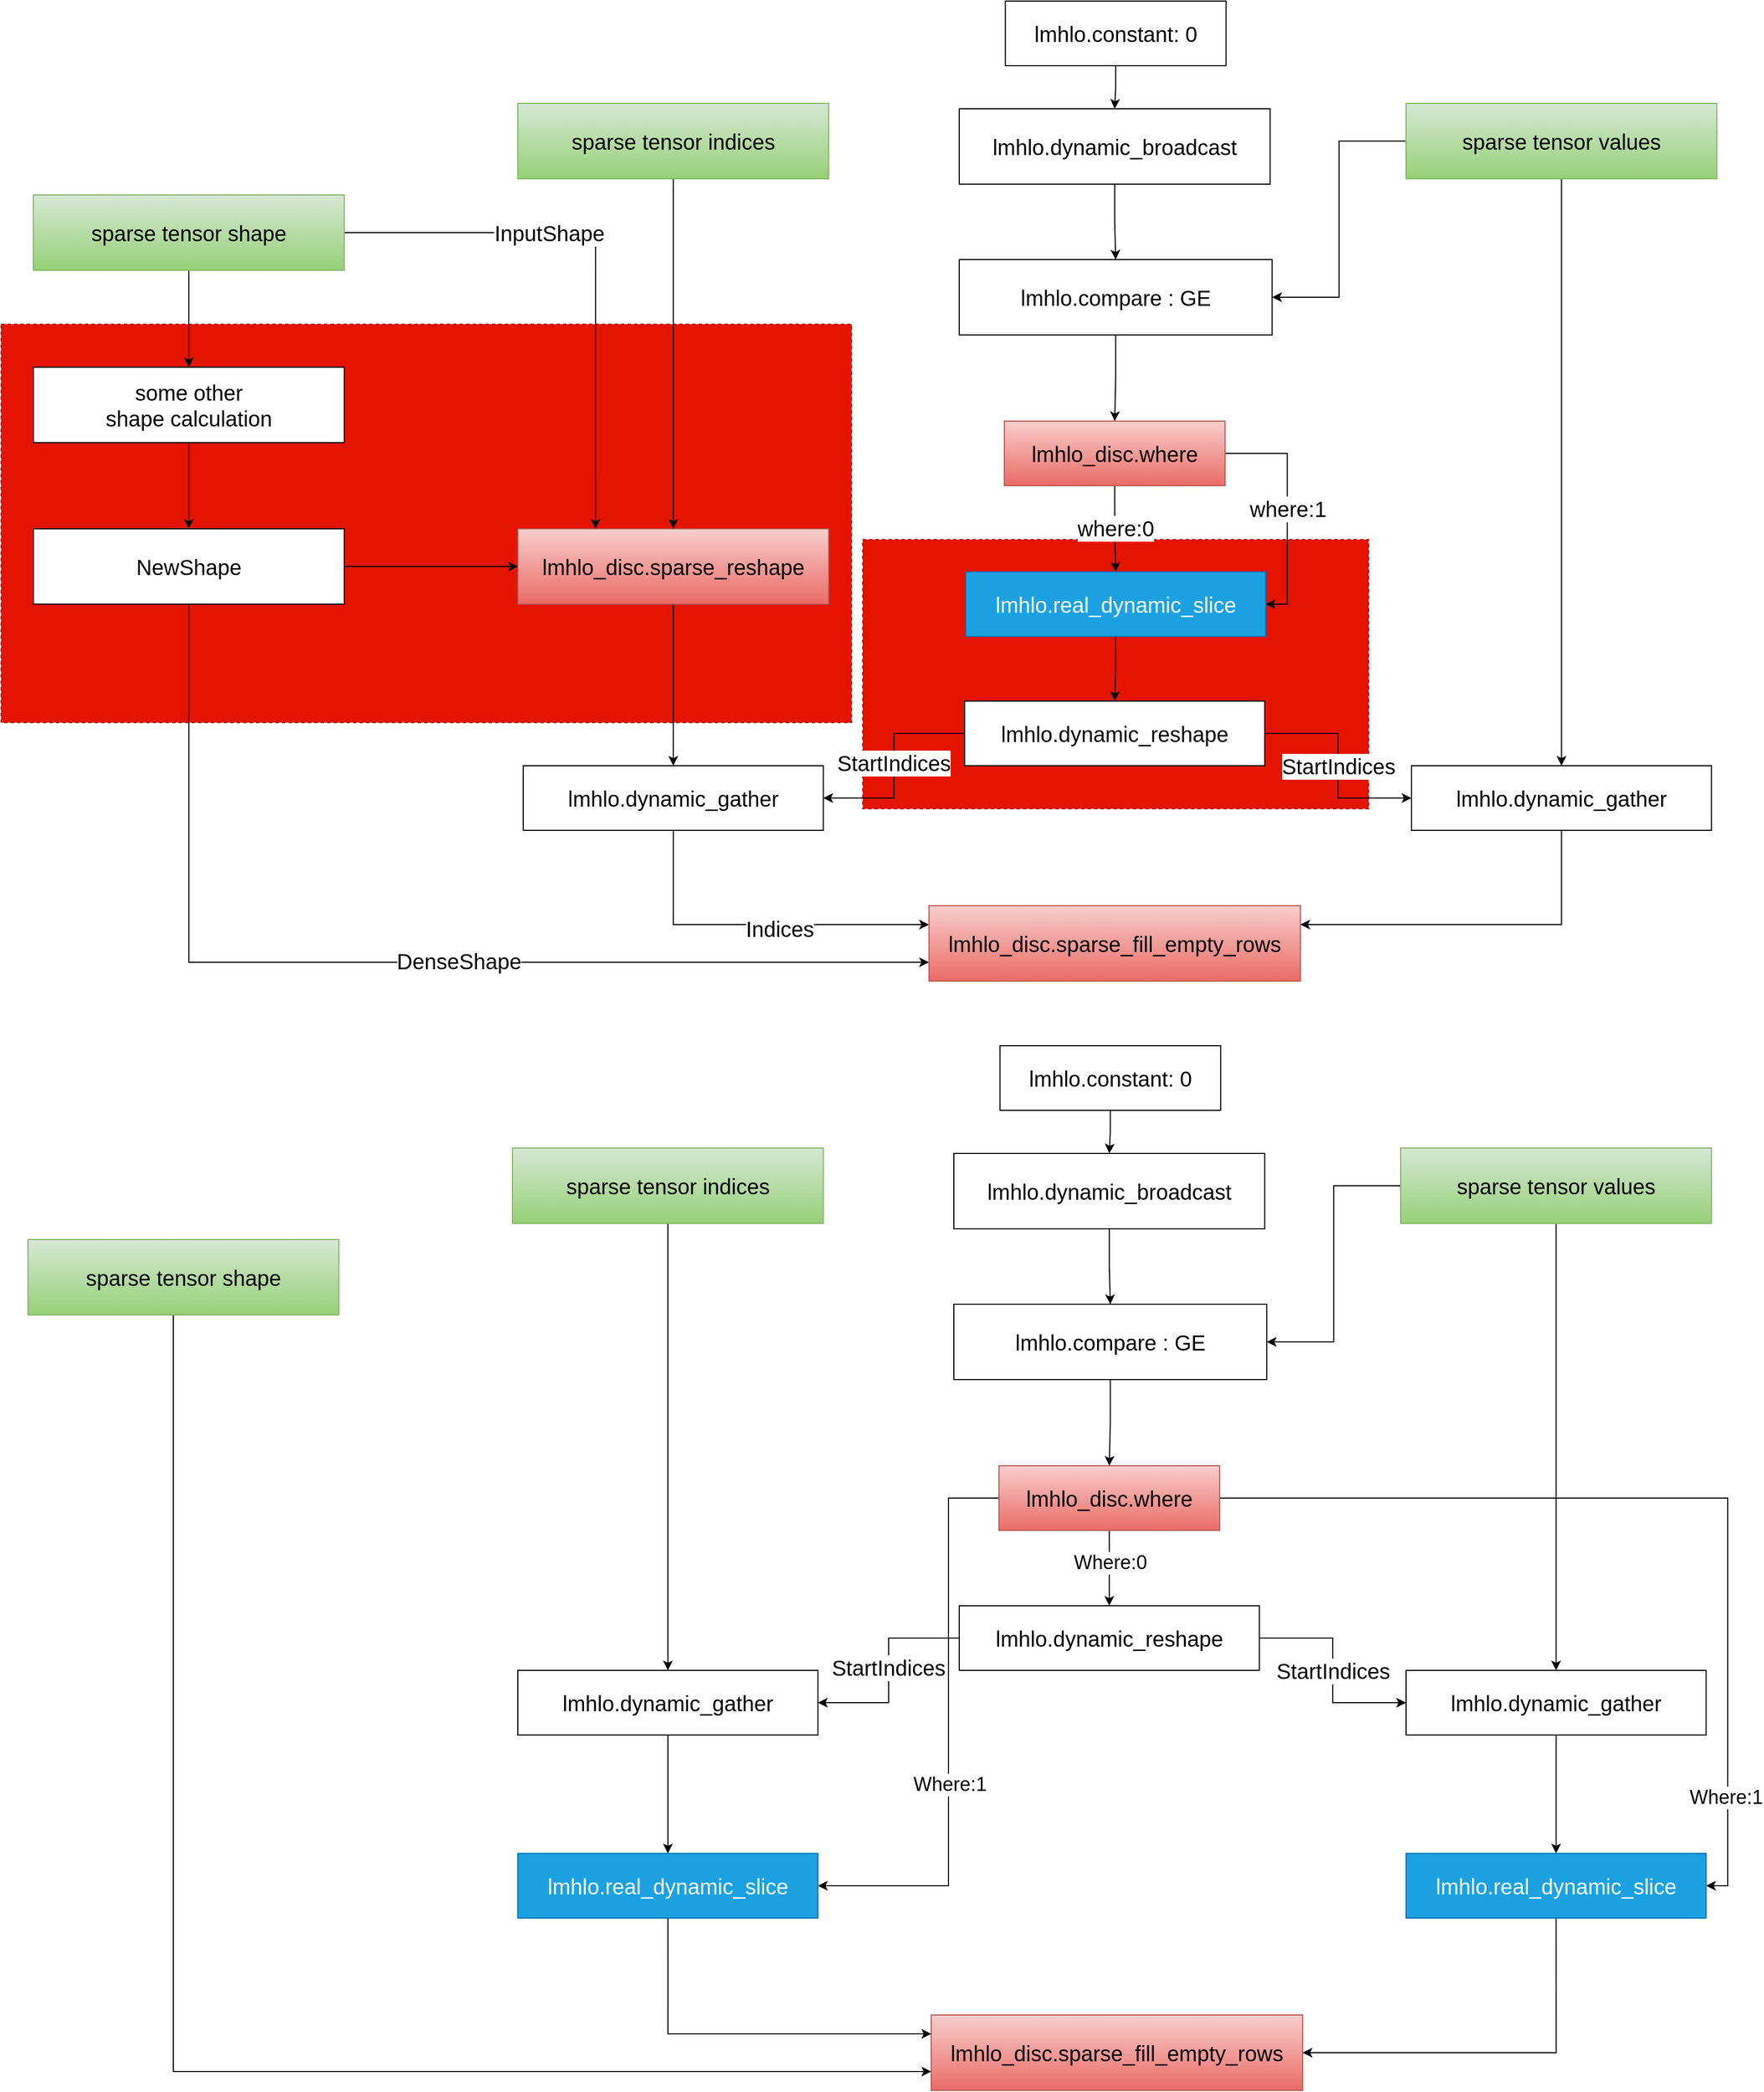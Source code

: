 <mxfile version="20.8.1" type="github">
  <diagram id="d8bZDvyaRTqL3WgqzmWe" name="第 1 页">
    <mxGraphModel dx="3781" dy="1099" grid="1" gridSize="10" guides="1" tooltips="1" connect="1" arrows="1" fold="1" page="1" pageScale="1" pageWidth="827" pageHeight="1169" math="0" shadow="0">
      <root>
        <mxCell id="0" />
        <mxCell id="1" parent="0" />
        <mxCell id="3ZjSXWtfqEHAiK6z2kli-3" value="" style="rounded=0;whiteSpace=wrap;html=1;dashed=1;fillColor=#e51400;fontColor=#ffffff;strokeColor=#B20000;" vertex="1" parent="1">
          <mxGeometry x="650.32" y="570" width="470" height="250" as="geometry" />
        </mxCell>
        <mxCell id="3ZjSXWtfqEHAiK6z2kli-2" value="" style="rounded=0;whiteSpace=wrap;html=1;dashed=1;fillColor=#e51400;fontColor=#ffffff;strokeColor=#B20000;" vertex="1" parent="1">
          <mxGeometry x="-150" y="370" width="790" height="370" as="geometry" />
        </mxCell>
        <mxCell id="cq9_FSoDsHFWqfSbP8nX-9" style="edgeStyle=orthogonalEdgeStyle;rounded=0;orthogonalLoop=1;jettySize=auto;html=1;fontSize=20;" parent="1" source="cq9_FSoDsHFWqfSbP8nX-2" target="cq9_FSoDsHFWqfSbP8nX-8" edge="1">
          <mxGeometry relative="1" as="geometry" />
        </mxCell>
        <mxCell id="cq9_FSoDsHFWqfSbP8nX-10" value="where:0" style="edgeLabel;html=1;align=center;verticalAlign=middle;resizable=0;points=[];fontSize=20;" parent="cq9_FSoDsHFWqfSbP8nX-9" vertex="1" connectable="0">
          <mxGeometry x="-0.036" relative="1" as="geometry">
            <mxPoint as="offset" />
          </mxGeometry>
        </mxCell>
        <mxCell id="cq9_FSoDsHFWqfSbP8nX-20" value="where:1" style="edgeStyle=orthogonalEdgeStyle;rounded=0;orthogonalLoop=1;jettySize=auto;html=1;exitX=1;exitY=0.5;exitDx=0;exitDy=0;entryX=1;entryY=0.5;entryDx=0;entryDy=0;fontSize=20;" parent="1" source="cq9_FSoDsHFWqfSbP8nX-2" target="cq9_FSoDsHFWqfSbP8nX-8" edge="1">
          <mxGeometry relative="1" as="geometry" />
        </mxCell>
        <mxCell id="cq9_FSoDsHFWqfSbP8nX-2" value="lmhlo_disc.where" style="rounded=0;whiteSpace=wrap;html=1;fontSize=20;fillColor=#f8cecc;strokeColor=#b85450;gradientColor=#ea6b66;" parent="1" vertex="1">
          <mxGeometry x="781.88" y="460" width="205" height="60" as="geometry" />
        </mxCell>
        <mxCell id="cq9_FSoDsHFWqfSbP8nX-7" style="edgeStyle=orthogonalEdgeStyle;rounded=0;orthogonalLoop=1;jettySize=auto;html=1;exitX=0.5;exitY=1;exitDx=0;exitDy=0;fontSize=20;" parent="1" source="cq9_FSoDsHFWqfSbP8nX-3" target="cq9_FSoDsHFWqfSbP8nX-2" edge="1">
          <mxGeometry relative="1" as="geometry" />
        </mxCell>
        <mxCell id="cq9_FSoDsHFWqfSbP8nX-3" value="lmhlo.compare : GE" style="rounded=0;whiteSpace=wrap;html=1;fontSize=20;" parent="1" vertex="1">
          <mxGeometry x="740" y="310" width="290.62" height="70" as="geometry" />
        </mxCell>
        <mxCell id="cq9_FSoDsHFWqfSbP8nX-38" style="edgeStyle=orthogonalEdgeStyle;rounded=0;orthogonalLoop=1;jettySize=auto;html=1;entryX=0.5;entryY=0;entryDx=0;entryDy=0;fontSize=20;" parent="1" source="cq9_FSoDsHFWqfSbP8nX-4" target="cq9_FSoDsHFWqfSbP8nX-3" edge="1">
          <mxGeometry relative="1" as="geometry" />
        </mxCell>
        <mxCell id="cq9_FSoDsHFWqfSbP8nX-4" value="lmhlo.dynamic_broadcast" style="rounded=0;whiteSpace=wrap;html=1;fontSize=20;" parent="1" vertex="1">
          <mxGeometry x="740" y="170" width="288.75" height="70" as="geometry" />
        </mxCell>
        <mxCell id="cq9_FSoDsHFWqfSbP8nX-19" style="edgeStyle=orthogonalEdgeStyle;rounded=0;orthogonalLoop=1;jettySize=auto;html=1;exitX=0.5;exitY=1;exitDx=0;exitDy=0;entryX=0.5;entryY=0;entryDx=0;entryDy=0;fontSize=20;" parent="1" source="cq9_FSoDsHFWqfSbP8nX-8" target="cq9_FSoDsHFWqfSbP8nX-18" edge="1">
          <mxGeometry relative="1" as="geometry" />
        </mxCell>
        <mxCell id="cq9_FSoDsHFWqfSbP8nX-8" value="lmhlo.real_dynamic_slice" style="rounded=0;whiteSpace=wrap;html=1;fontSize=20;fillColor=#1ba1e2;fontColor=#ffffff;strokeColor=#006EAF;" parent="1" vertex="1">
          <mxGeometry x="745.94" y="600" width="278.75" height="60" as="geometry" />
        </mxCell>
        <mxCell id="JlMi3RwVU-hrbqbBFsQh-24" style="edgeStyle=orthogonalEdgeStyle;rounded=0;orthogonalLoop=1;jettySize=auto;html=1;entryX=1;entryY=0.25;entryDx=0;entryDy=0;fontSize=20;" parent="1" source="cq9_FSoDsHFWqfSbP8nX-14" target="cq9_FSoDsHFWqfSbP8nX-47" edge="1">
          <mxGeometry relative="1" as="geometry">
            <Array as="points">
              <mxPoint x="1299" y="928" />
            </Array>
          </mxGeometry>
        </mxCell>
        <mxCell id="cq9_FSoDsHFWqfSbP8nX-14" value="lmhlo.dynamic_gather" style="rounded=0;whiteSpace=wrap;html=1;fontSize=20;" parent="1" vertex="1">
          <mxGeometry x="1160" y="780" width="278.75" height="60" as="geometry" />
        </mxCell>
        <mxCell id="cq9_FSoDsHFWqfSbP8nX-50" value="StartIndices" style="edgeStyle=orthogonalEdgeStyle;rounded=0;orthogonalLoop=1;jettySize=auto;html=1;exitX=1;exitY=0.5;exitDx=0;exitDy=0;entryX=0;entryY=0.5;entryDx=0;entryDy=0;fontSize=20;" parent="1" source="cq9_FSoDsHFWqfSbP8nX-18" target="cq9_FSoDsHFWqfSbP8nX-14" edge="1">
          <mxGeometry relative="1" as="geometry" />
        </mxCell>
        <mxCell id="cq9_FSoDsHFWqfSbP8nX-53" style="edgeStyle=orthogonalEdgeStyle;rounded=0;orthogonalLoop=1;jettySize=auto;html=1;exitX=0;exitY=0.5;exitDx=0;exitDy=0;entryX=1;entryY=0.5;entryDx=0;entryDy=0;fontSize=20;" parent="1" source="cq9_FSoDsHFWqfSbP8nX-18" target="cq9_FSoDsHFWqfSbP8nX-27" edge="1">
          <mxGeometry relative="1" as="geometry" />
        </mxCell>
        <mxCell id="cq9_FSoDsHFWqfSbP8nX-54" value="StartIndices" style="edgeLabel;html=1;align=center;verticalAlign=middle;resizable=0;points=[];fontSize=20;" parent="cq9_FSoDsHFWqfSbP8nX-53" vertex="1" connectable="0">
          <mxGeometry x="-0.032" y="-1" relative="1" as="geometry">
            <mxPoint as="offset" />
          </mxGeometry>
        </mxCell>
        <mxCell id="cq9_FSoDsHFWqfSbP8nX-18" value="lmhlo.dynamic_reshape" style="rounded=0;whiteSpace=wrap;html=1;fontSize=20;" parent="1" vertex="1">
          <mxGeometry x="745" y="720" width="278.75" height="60" as="geometry" />
        </mxCell>
        <mxCell id="cq9_FSoDsHFWqfSbP8nX-48" style="edgeStyle=orthogonalEdgeStyle;rounded=0;orthogonalLoop=1;jettySize=auto;html=1;exitX=0;exitY=0.5;exitDx=0;exitDy=0;entryX=1;entryY=0.5;entryDx=0;entryDy=0;fontSize=20;" parent="1" source="cq9_FSoDsHFWqfSbP8nX-22" target="cq9_FSoDsHFWqfSbP8nX-3" edge="1">
          <mxGeometry relative="1" as="geometry" />
        </mxCell>
        <mxCell id="cq9_FSoDsHFWqfSbP8nX-49" style="edgeStyle=orthogonalEdgeStyle;rounded=0;orthogonalLoop=1;jettySize=auto;html=1;entryX=0.5;entryY=0;entryDx=0;entryDy=0;fontSize=20;" parent="1" source="cq9_FSoDsHFWqfSbP8nX-22" target="cq9_FSoDsHFWqfSbP8nX-14" edge="1">
          <mxGeometry relative="1" as="geometry" />
        </mxCell>
        <mxCell id="cq9_FSoDsHFWqfSbP8nX-22" value="sparse tensor values" style="rounded=0;whiteSpace=wrap;html=1;fontSize=20;fillColor=#d5e8d4;strokeColor=#82b366;gradientColor=#97d077;" parent="1" vertex="1">
          <mxGeometry x="1155" y="165" width="288.75" height="70" as="geometry" />
        </mxCell>
        <mxCell id="cq9_FSoDsHFWqfSbP8nX-39" style="edgeStyle=orthogonalEdgeStyle;rounded=0;orthogonalLoop=1;jettySize=auto;html=1;entryX=0.5;entryY=0;entryDx=0;entryDy=0;fontSize=20;" parent="1" source="cq9_FSoDsHFWqfSbP8nX-25" target="cq9_FSoDsHFWqfSbP8nX-4" edge="1">
          <mxGeometry relative="1" as="geometry" />
        </mxCell>
        <mxCell id="cq9_FSoDsHFWqfSbP8nX-25" value="lmhlo.constant: 0" style="rounded=0;whiteSpace=wrap;html=1;fontSize=20;" parent="1" vertex="1">
          <mxGeometry x="782.82" y="70" width="205" height="60" as="geometry" />
        </mxCell>
        <mxCell id="cq9_FSoDsHFWqfSbP8nX-68" style="edgeStyle=orthogonalEdgeStyle;rounded=0;orthogonalLoop=1;jettySize=auto;html=1;entryX=0;entryY=0.25;entryDx=0;entryDy=0;fontSize=20;" parent="1" source="cq9_FSoDsHFWqfSbP8nX-27" target="cq9_FSoDsHFWqfSbP8nX-47" edge="1">
          <mxGeometry relative="1" as="geometry">
            <Array as="points">
              <mxPoint x="474" y="928" />
            </Array>
          </mxGeometry>
        </mxCell>
        <mxCell id="cq9_FSoDsHFWqfSbP8nX-70" value="Indices" style="edgeLabel;html=1;align=center;verticalAlign=middle;resizable=0;points=[];fontSize=20;" parent="cq9_FSoDsHFWqfSbP8nX-68" vertex="1" connectable="0">
          <mxGeometry x="0.145" y="-2" relative="1" as="geometry">
            <mxPoint y="1" as="offset" />
          </mxGeometry>
        </mxCell>
        <mxCell id="cq9_FSoDsHFWqfSbP8nX-27" value="lmhlo.dynamic_gather" style="rounded=0;whiteSpace=wrap;html=1;fontSize=20;" parent="1" vertex="1">
          <mxGeometry x="335" y="780" width="278.75" height="60" as="geometry" />
        </mxCell>
        <mxCell id="cq9_FSoDsHFWqfSbP8nX-65" style="edgeStyle=orthogonalEdgeStyle;rounded=0;orthogonalLoop=1;jettySize=auto;html=1;entryX=0.5;entryY=0;entryDx=0;entryDy=0;fontSize=20;" parent="1" source="cq9_FSoDsHFWqfSbP8nX-28" target="cq9_FSoDsHFWqfSbP8nX-64" edge="1">
          <mxGeometry relative="1" as="geometry" />
        </mxCell>
        <mxCell id="cq9_FSoDsHFWqfSbP8nX-28" value="some other&lt;br&gt;shape calculation" style="rounded=0;whiteSpace=wrap;html=1;fontSize=20;" parent="1" vertex="1">
          <mxGeometry x="-120" y="410" width="288.75" height="70" as="geometry" />
        </mxCell>
        <mxCell id="cq9_FSoDsHFWqfSbP8nX-52" style="edgeStyle=orthogonalEdgeStyle;rounded=0;orthogonalLoop=1;jettySize=auto;html=1;fontSize=20;" parent="1" source="cq9_FSoDsHFWqfSbP8nX-29" target="cq9_FSoDsHFWqfSbP8nX-27" edge="1">
          <mxGeometry relative="1" as="geometry" />
        </mxCell>
        <mxCell id="cq9_FSoDsHFWqfSbP8nX-29" value="lmhlo_disc.sparse_reshape" style="rounded=0;whiteSpace=wrap;html=1;fontSize=20;fillColor=#f8cecc;strokeColor=#b85450;gradientColor=#ea6b66;" parent="1" vertex="1">
          <mxGeometry x="330" y="560" width="288.75" height="70" as="geometry" />
        </mxCell>
        <mxCell id="cq9_FSoDsHFWqfSbP8nX-42" style="edgeStyle=orthogonalEdgeStyle;rounded=0;orthogonalLoop=1;jettySize=auto;html=1;entryX=0.5;entryY=0;entryDx=0;entryDy=0;fontSize=20;" parent="1" source="cq9_FSoDsHFWqfSbP8nX-36" target="cq9_FSoDsHFWqfSbP8nX-29" edge="1">
          <mxGeometry relative="1" as="geometry" />
        </mxCell>
        <mxCell id="cq9_FSoDsHFWqfSbP8nX-36" value="sparse tensor indices" style="rounded=0;whiteSpace=wrap;html=1;fontSize=20;fillColor=#d5e8d4;gradientColor=#97d077;strokeColor=#82b366;" parent="1" vertex="1">
          <mxGeometry x="330" y="165" width="288.75" height="70" as="geometry" />
        </mxCell>
        <mxCell id="cq9_FSoDsHFWqfSbP8nX-44" style="edgeStyle=orthogonalEdgeStyle;rounded=0;orthogonalLoop=1;jettySize=auto;html=1;entryX=0.5;entryY=0;entryDx=0;entryDy=0;fontSize=20;" parent="1" source="cq9_FSoDsHFWqfSbP8nX-43" target="cq9_FSoDsHFWqfSbP8nX-28" edge="1">
          <mxGeometry relative="1" as="geometry" />
        </mxCell>
        <mxCell id="cq9_FSoDsHFWqfSbP8nX-57" style="edgeStyle=orthogonalEdgeStyle;rounded=0;orthogonalLoop=1;jettySize=auto;html=1;entryX=0.25;entryY=0;entryDx=0;entryDy=0;fontSize=20;" parent="1" source="cq9_FSoDsHFWqfSbP8nX-43" target="cq9_FSoDsHFWqfSbP8nX-29" edge="1">
          <mxGeometry relative="1" as="geometry" />
        </mxCell>
        <mxCell id="cq9_FSoDsHFWqfSbP8nX-58" value="InputShape" style="edgeLabel;html=1;align=center;verticalAlign=middle;resizable=0;points=[];fontSize=20;" parent="cq9_FSoDsHFWqfSbP8nX-57" vertex="1" connectable="0">
          <mxGeometry x="-0.252" relative="1" as="geometry">
            <mxPoint as="offset" />
          </mxGeometry>
        </mxCell>
        <mxCell id="cq9_FSoDsHFWqfSbP8nX-43" value="sparse tensor shape" style="rounded=0;whiteSpace=wrap;html=1;fontSize=20;fillColor=#d5e8d4;gradientColor=#97d077;strokeColor=#82b366;" parent="1" vertex="1">
          <mxGeometry x="-120" y="250" width="288.75" height="70" as="geometry" />
        </mxCell>
        <mxCell id="cq9_FSoDsHFWqfSbP8nX-47" value="lmhlo_disc.sparse_fill_empty_rows" style="rounded=0;whiteSpace=wrap;html=1;fontSize=20;fillColor=#f8cecc;strokeColor=#b85450;gradientColor=#ea6b66;" parent="1" vertex="1">
          <mxGeometry x="711.87" y="910" width="345" height="70" as="geometry" />
        </mxCell>
        <mxCell id="cq9_FSoDsHFWqfSbP8nX-66" style="edgeStyle=orthogonalEdgeStyle;rounded=0;orthogonalLoop=1;jettySize=auto;html=1;entryX=0;entryY=0.5;entryDx=0;entryDy=0;fontSize=20;" parent="1" source="cq9_FSoDsHFWqfSbP8nX-64" target="cq9_FSoDsHFWqfSbP8nX-29" edge="1">
          <mxGeometry relative="1" as="geometry" />
        </mxCell>
        <mxCell id="cq9_FSoDsHFWqfSbP8nX-69" style="edgeStyle=orthogonalEdgeStyle;rounded=0;orthogonalLoop=1;jettySize=auto;html=1;entryX=0;entryY=0.75;entryDx=0;entryDy=0;fontSize=20;" parent="1" source="cq9_FSoDsHFWqfSbP8nX-64" target="cq9_FSoDsHFWqfSbP8nX-47" edge="1">
          <mxGeometry relative="1" as="geometry">
            <Array as="points">
              <mxPoint x="24" y="963" />
            </Array>
          </mxGeometry>
        </mxCell>
        <mxCell id="cq9_FSoDsHFWqfSbP8nX-71" value="DenseShape" style="edgeLabel;html=1;align=center;verticalAlign=middle;resizable=0;points=[];fontSize=20;" parent="cq9_FSoDsHFWqfSbP8nX-69" vertex="1" connectable="0">
          <mxGeometry x="0.143" y="3" relative="1" as="geometry">
            <mxPoint y="1" as="offset" />
          </mxGeometry>
        </mxCell>
        <mxCell id="cq9_FSoDsHFWqfSbP8nX-64" value="NewShape" style="rounded=0;whiteSpace=wrap;html=1;fontSize=20;" parent="1" vertex="1">
          <mxGeometry x="-120" y="560" width="288.75" height="70" as="geometry" />
        </mxCell>
        <mxCell id="3ZjSXWtfqEHAiK6z2kli-46" style="edgeStyle=orthogonalEdgeStyle;rounded=0;orthogonalLoop=1;jettySize=auto;html=1;exitX=0.5;exitY=1;exitDx=0;exitDy=0;entryX=0.5;entryY=0;entryDx=0;entryDy=0;" edge="1" parent="1" source="3ZjSXWtfqEHAiK6z2kli-9" target="3ZjSXWtfqEHAiK6z2kli-21">
          <mxGeometry relative="1" as="geometry" />
        </mxCell>
        <mxCell id="3ZjSXWtfqEHAiK6z2kli-52" value="Where:0" style="edgeLabel;html=1;align=center;verticalAlign=middle;resizable=0;points=[];fontSize=18;" vertex="1" connectable="0" parent="3ZjSXWtfqEHAiK6z2kli-46">
          <mxGeometry x="-0.143" relative="1" as="geometry">
            <mxPoint as="offset" />
          </mxGeometry>
        </mxCell>
        <mxCell id="3ZjSXWtfqEHAiK6z2kli-53" style="edgeStyle=orthogonalEdgeStyle;rounded=0;orthogonalLoop=1;jettySize=auto;html=1;exitX=0;exitY=0.5;exitDx=0;exitDy=0;entryX=1;entryY=0.5;entryDx=0;entryDy=0;fontSize=18;" edge="1" parent="1" source="3ZjSXWtfqEHAiK6z2kli-9" target="3ZjSXWtfqEHAiK6z2kli-48">
          <mxGeometry relative="1" as="geometry">
            <Array as="points">
              <mxPoint x="730" y="1460" />
              <mxPoint x="730" y="1820" />
            </Array>
          </mxGeometry>
        </mxCell>
        <mxCell id="3ZjSXWtfqEHAiK6z2kli-55" value="Where:1" style="edgeLabel;html=1;align=center;verticalAlign=middle;resizable=0;points=[];fontSize=18;" vertex="1" connectable="0" parent="3ZjSXWtfqEHAiK6z2kli-53">
          <mxGeometry x="0.185" y="1" relative="1" as="geometry">
            <mxPoint as="offset" />
          </mxGeometry>
        </mxCell>
        <mxCell id="3ZjSXWtfqEHAiK6z2kli-56" style="edgeStyle=orthogonalEdgeStyle;rounded=0;orthogonalLoop=1;jettySize=auto;html=1;exitX=1;exitY=0.5;exitDx=0;exitDy=0;entryX=1;entryY=0.5;entryDx=0;entryDy=0;fontSize=18;" edge="1" parent="1" source="3ZjSXWtfqEHAiK6z2kli-9" target="3ZjSXWtfqEHAiK6z2kli-49">
          <mxGeometry relative="1" as="geometry" />
        </mxCell>
        <mxCell id="3ZjSXWtfqEHAiK6z2kli-57" value="Where:1" style="edgeLabel;html=1;align=center;verticalAlign=middle;resizable=0;points=[];fontSize=18;" vertex="1" connectable="0" parent="3ZjSXWtfqEHAiK6z2kli-56">
          <mxGeometry x="0.76" y="-2" relative="1" as="geometry">
            <mxPoint as="offset" />
          </mxGeometry>
        </mxCell>
        <mxCell id="3ZjSXWtfqEHAiK6z2kli-9" value="lmhlo_disc.where" style="rounded=0;whiteSpace=wrap;html=1;fontSize=20;fillColor=#f8cecc;strokeColor=#b85450;gradientColor=#ea6b66;" vertex="1" parent="1">
          <mxGeometry x="776.88" y="1430" width="205" height="60" as="geometry" />
        </mxCell>
        <mxCell id="3ZjSXWtfqEHAiK6z2kli-10" style="edgeStyle=orthogonalEdgeStyle;rounded=0;orthogonalLoop=1;jettySize=auto;html=1;exitX=0.5;exitY=1;exitDx=0;exitDy=0;fontSize=20;" edge="1" parent="1" source="3ZjSXWtfqEHAiK6z2kli-11" target="3ZjSXWtfqEHAiK6z2kli-9">
          <mxGeometry relative="1" as="geometry" />
        </mxCell>
        <mxCell id="3ZjSXWtfqEHAiK6z2kli-11" value="lmhlo.compare : GE" style="rounded=0;whiteSpace=wrap;html=1;fontSize=20;" vertex="1" parent="1">
          <mxGeometry x="735" y="1280" width="290.62" height="70" as="geometry" />
        </mxCell>
        <mxCell id="3ZjSXWtfqEHAiK6z2kli-12" style="edgeStyle=orthogonalEdgeStyle;rounded=0;orthogonalLoop=1;jettySize=auto;html=1;entryX=0.5;entryY=0;entryDx=0;entryDy=0;fontSize=20;" edge="1" parent="1" source="3ZjSXWtfqEHAiK6z2kli-13" target="3ZjSXWtfqEHAiK6z2kli-11">
          <mxGeometry relative="1" as="geometry" />
        </mxCell>
        <mxCell id="3ZjSXWtfqEHAiK6z2kli-13" value="lmhlo.dynamic_broadcast" style="rounded=0;whiteSpace=wrap;html=1;fontSize=20;" vertex="1" parent="1">
          <mxGeometry x="735" y="1140" width="288.75" height="70" as="geometry" />
        </mxCell>
        <mxCell id="3ZjSXWtfqEHAiK6z2kli-51" style="edgeStyle=orthogonalEdgeStyle;rounded=0;orthogonalLoop=1;jettySize=auto;html=1;entryX=0.5;entryY=0;entryDx=0;entryDy=0;" edge="1" parent="1" source="3ZjSXWtfqEHAiK6z2kli-17" target="3ZjSXWtfqEHAiK6z2kli-49">
          <mxGeometry relative="1" as="geometry" />
        </mxCell>
        <mxCell id="3ZjSXWtfqEHAiK6z2kli-17" value="lmhlo.dynamic_gather" style="rounded=0;whiteSpace=wrap;html=1;fontSize=20;" vertex="1" parent="1">
          <mxGeometry x="1155" y="1620" width="278.75" height="60" as="geometry" />
        </mxCell>
        <mxCell id="3ZjSXWtfqEHAiK6z2kli-18" value="StartIndices" style="edgeStyle=orthogonalEdgeStyle;rounded=0;orthogonalLoop=1;jettySize=auto;html=1;exitX=1;exitY=0.5;exitDx=0;exitDy=0;entryX=0;entryY=0.5;entryDx=0;entryDy=0;fontSize=20;" edge="1" parent="1" source="3ZjSXWtfqEHAiK6z2kli-21" target="3ZjSXWtfqEHAiK6z2kli-17">
          <mxGeometry relative="1" as="geometry" />
        </mxCell>
        <mxCell id="3ZjSXWtfqEHAiK6z2kli-19" style="edgeStyle=orthogonalEdgeStyle;rounded=0;orthogonalLoop=1;jettySize=auto;html=1;exitX=0;exitY=0.5;exitDx=0;exitDy=0;entryX=1;entryY=0.5;entryDx=0;entryDy=0;fontSize=20;" edge="1" parent="1" source="3ZjSXWtfqEHAiK6z2kli-21" target="3ZjSXWtfqEHAiK6z2kli-29">
          <mxGeometry relative="1" as="geometry" />
        </mxCell>
        <mxCell id="3ZjSXWtfqEHAiK6z2kli-20" value="StartIndices" style="edgeLabel;html=1;align=center;verticalAlign=middle;resizable=0;points=[];fontSize=20;" vertex="1" connectable="0" parent="3ZjSXWtfqEHAiK6z2kli-19">
          <mxGeometry x="-0.032" y="-1" relative="1" as="geometry">
            <mxPoint as="offset" />
          </mxGeometry>
        </mxCell>
        <mxCell id="3ZjSXWtfqEHAiK6z2kli-21" value="lmhlo.dynamic_reshape" style="rounded=0;whiteSpace=wrap;html=1;fontSize=20;" vertex="1" parent="1">
          <mxGeometry x="740" y="1560" width="278.75" height="60" as="geometry" />
        </mxCell>
        <mxCell id="3ZjSXWtfqEHAiK6z2kli-22" style="edgeStyle=orthogonalEdgeStyle;rounded=0;orthogonalLoop=1;jettySize=auto;html=1;exitX=0;exitY=0.5;exitDx=0;exitDy=0;entryX=1;entryY=0.5;entryDx=0;entryDy=0;fontSize=20;" edge="1" parent="1" source="3ZjSXWtfqEHAiK6z2kli-24" target="3ZjSXWtfqEHAiK6z2kli-11">
          <mxGeometry relative="1" as="geometry" />
        </mxCell>
        <mxCell id="3ZjSXWtfqEHAiK6z2kli-23" style="edgeStyle=orthogonalEdgeStyle;rounded=0;orthogonalLoop=1;jettySize=auto;html=1;entryX=0.5;entryY=0;entryDx=0;entryDy=0;fontSize=20;" edge="1" parent="1" source="3ZjSXWtfqEHAiK6z2kli-24" target="3ZjSXWtfqEHAiK6z2kli-17">
          <mxGeometry relative="1" as="geometry" />
        </mxCell>
        <mxCell id="3ZjSXWtfqEHAiK6z2kli-24" value="sparse tensor values" style="rounded=0;whiteSpace=wrap;html=1;fontSize=20;fillColor=#d5e8d4;strokeColor=#82b366;gradientColor=#97d077;" vertex="1" parent="1">
          <mxGeometry x="1150" y="1135" width="288.75" height="70" as="geometry" />
        </mxCell>
        <mxCell id="3ZjSXWtfqEHAiK6z2kli-25" style="edgeStyle=orthogonalEdgeStyle;rounded=0;orthogonalLoop=1;jettySize=auto;html=1;entryX=0.5;entryY=0;entryDx=0;entryDy=0;fontSize=20;" edge="1" parent="1" source="3ZjSXWtfqEHAiK6z2kli-26" target="3ZjSXWtfqEHAiK6z2kli-13">
          <mxGeometry relative="1" as="geometry" />
        </mxCell>
        <mxCell id="3ZjSXWtfqEHAiK6z2kli-26" value="lmhlo.constant: 0" style="rounded=0;whiteSpace=wrap;html=1;fontSize=20;" vertex="1" parent="1">
          <mxGeometry x="777.82" y="1040" width="205" height="60" as="geometry" />
        </mxCell>
        <mxCell id="3ZjSXWtfqEHAiK6z2kli-50" style="edgeStyle=orthogonalEdgeStyle;rounded=0;orthogonalLoop=1;jettySize=auto;html=1;" edge="1" parent="1" source="3ZjSXWtfqEHAiK6z2kli-29" target="3ZjSXWtfqEHAiK6z2kli-48">
          <mxGeometry relative="1" as="geometry" />
        </mxCell>
        <mxCell id="3ZjSXWtfqEHAiK6z2kli-29" value="lmhlo.dynamic_gather" style="rounded=0;whiteSpace=wrap;html=1;fontSize=20;" vertex="1" parent="1">
          <mxGeometry x="330" y="1620" width="278.75" height="60" as="geometry" />
        </mxCell>
        <mxCell id="3ZjSXWtfqEHAiK6z2kli-45" style="edgeStyle=orthogonalEdgeStyle;rounded=0;orthogonalLoop=1;jettySize=auto;html=1;entryX=0.5;entryY=0;entryDx=0;entryDy=0;" edge="1" parent="1" source="3ZjSXWtfqEHAiK6z2kli-35" target="3ZjSXWtfqEHAiK6z2kli-29">
          <mxGeometry relative="1" as="geometry" />
        </mxCell>
        <mxCell id="3ZjSXWtfqEHAiK6z2kli-35" value="sparse tensor indices" style="rounded=0;whiteSpace=wrap;html=1;fontSize=20;fillColor=#d5e8d4;gradientColor=#97d077;strokeColor=#82b366;" vertex="1" parent="1">
          <mxGeometry x="325" y="1135" width="288.75" height="70" as="geometry" />
        </mxCell>
        <mxCell id="3ZjSXWtfqEHAiK6z2kli-47" style="edgeStyle=orthogonalEdgeStyle;rounded=0;orthogonalLoop=1;jettySize=auto;html=1;entryX=0;entryY=0.75;entryDx=0;entryDy=0;" edge="1" parent="1" source="3ZjSXWtfqEHAiK6z2kli-39" target="3ZjSXWtfqEHAiK6z2kli-40">
          <mxGeometry relative="1" as="geometry">
            <Array as="points">
              <mxPoint x="10" y="1993" />
            </Array>
          </mxGeometry>
        </mxCell>
        <mxCell id="3ZjSXWtfqEHAiK6z2kli-39" value="sparse tensor shape" style="rounded=0;whiteSpace=wrap;html=1;fontSize=20;fillColor=#d5e8d4;gradientColor=#97d077;strokeColor=#82b366;" vertex="1" parent="1">
          <mxGeometry x="-125" y="1220" width="288.75" height="70" as="geometry" />
        </mxCell>
        <mxCell id="3ZjSXWtfqEHAiK6z2kli-40" value="lmhlo_disc.sparse_fill_empty_rows" style="rounded=0;whiteSpace=wrap;html=1;fontSize=20;fillColor=#f8cecc;strokeColor=#b85450;gradientColor=#ea6b66;" vertex="1" parent="1">
          <mxGeometry x="713.97" y="1940" width="345" height="70" as="geometry" />
        </mxCell>
        <mxCell id="3ZjSXWtfqEHAiK6z2kli-58" style="edgeStyle=orthogonalEdgeStyle;rounded=0;orthogonalLoop=1;jettySize=auto;html=1;exitX=0.5;exitY=1;exitDx=0;exitDy=0;entryX=0;entryY=0.25;entryDx=0;entryDy=0;fontSize=18;" edge="1" parent="1" source="3ZjSXWtfqEHAiK6z2kli-48" target="3ZjSXWtfqEHAiK6z2kli-40">
          <mxGeometry relative="1" as="geometry" />
        </mxCell>
        <mxCell id="3ZjSXWtfqEHAiK6z2kli-48" value="lmhlo.real_dynamic_slice" style="rounded=0;whiteSpace=wrap;html=1;fontSize=20;fillColor=#1ba1e2;fontColor=#ffffff;strokeColor=#006EAF;" vertex="1" parent="1">
          <mxGeometry x="330.0" y="1790" width="278.75" height="60" as="geometry" />
        </mxCell>
        <mxCell id="3ZjSXWtfqEHAiK6z2kli-59" style="edgeStyle=orthogonalEdgeStyle;rounded=0;orthogonalLoop=1;jettySize=auto;html=1;exitX=0.5;exitY=1;exitDx=0;exitDy=0;entryX=1;entryY=0.5;entryDx=0;entryDy=0;fontSize=18;" edge="1" parent="1" source="3ZjSXWtfqEHAiK6z2kli-49" target="3ZjSXWtfqEHAiK6z2kli-40">
          <mxGeometry relative="1" as="geometry" />
        </mxCell>
        <mxCell id="3ZjSXWtfqEHAiK6z2kli-49" value="lmhlo.real_dynamic_slice" style="rounded=0;whiteSpace=wrap;html=1;fontSize=20;fillColor=#1ba1e2;fontColor=#ffffff;strokeColor=#006EAF;" vertex="1" parent="1">
          <mxGeometry x="1155" y="1790" width="278.75" height="60" as="geometry" />
        </mxCell>
      </root>
    </mxGraphModel>
  </diagram>
</mxfile>

